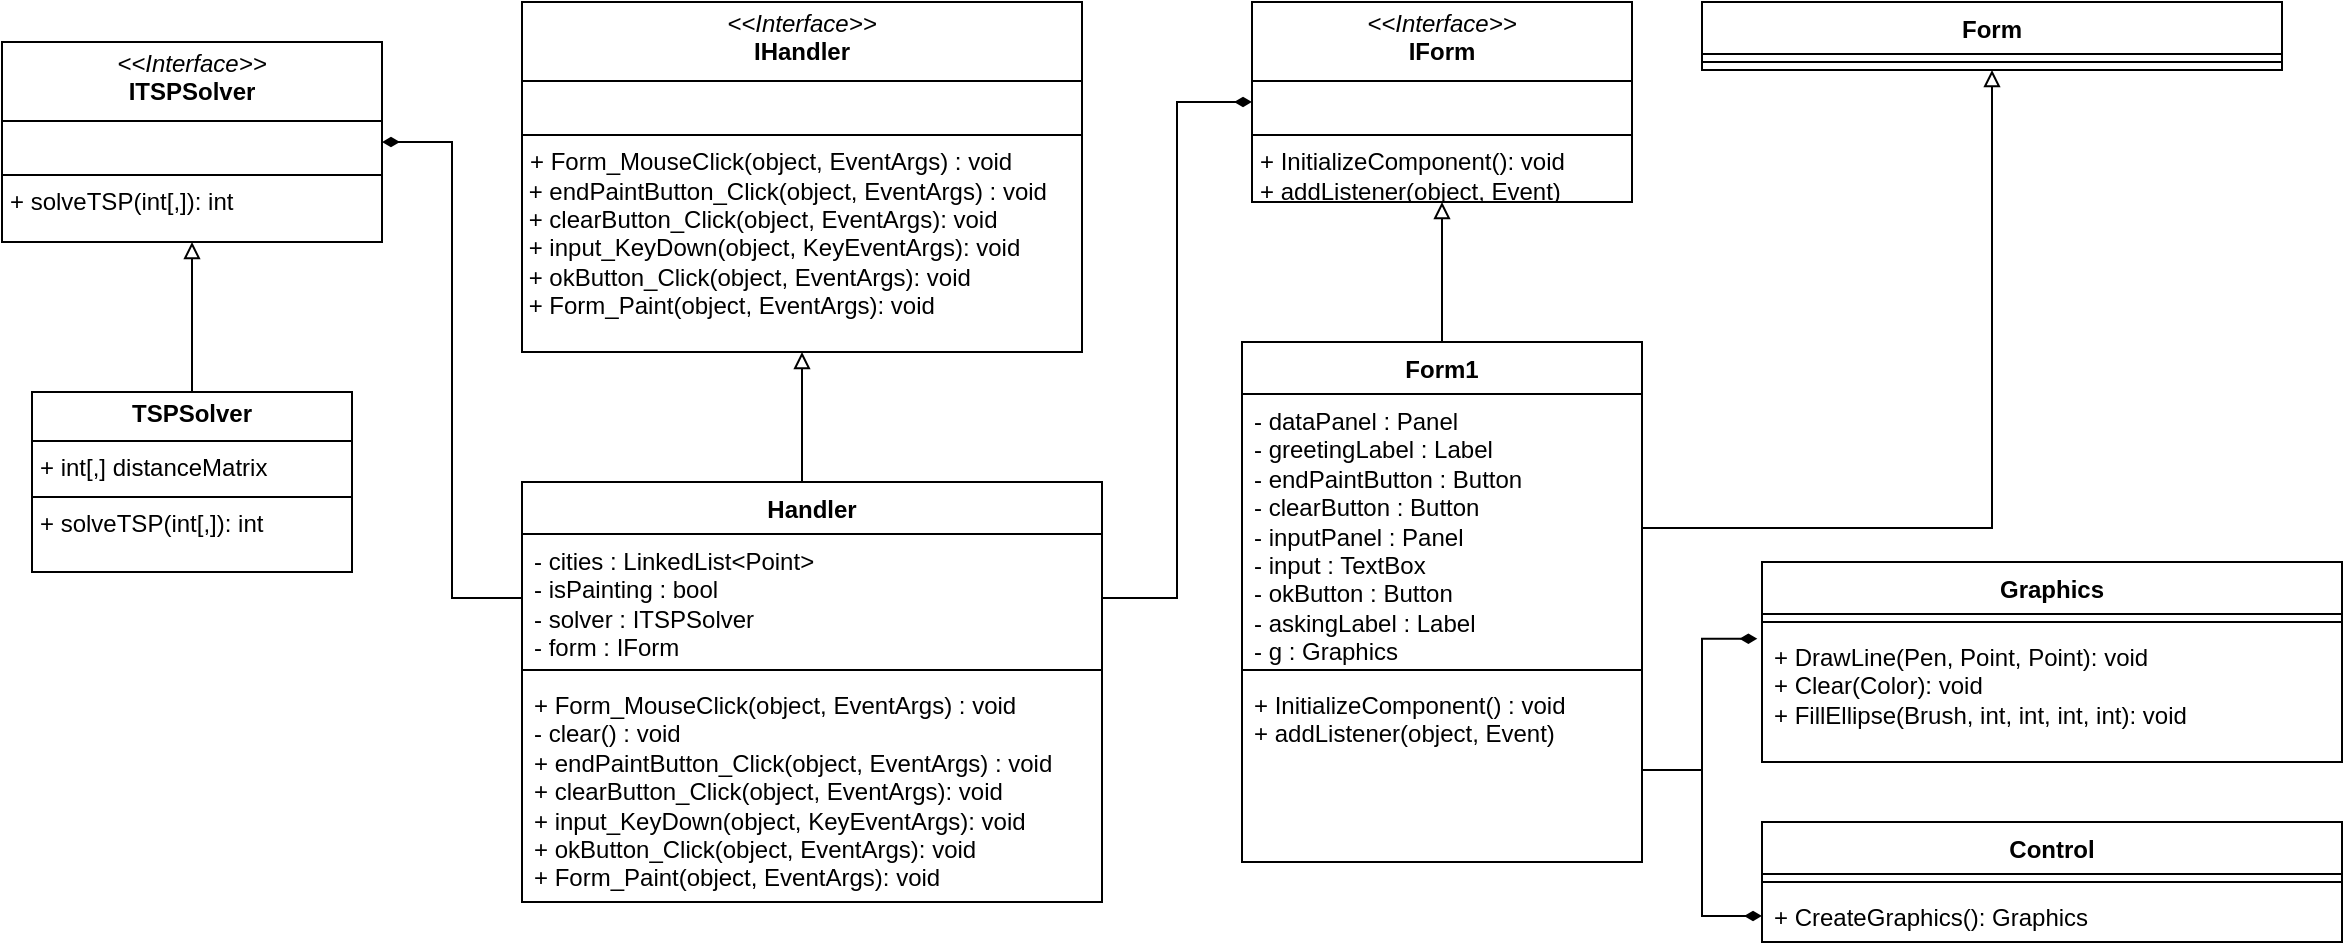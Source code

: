 <mxfile version="24.2.5" type="device">
  <diagram id="C5RBs43oDa-KdzZeNtuy" name="Page-1">
    <mxGraphModel dx="1300" dy="840" grid="1" gridSize="10" guides="1" tooltips="1" connect="1" arrows="1" fold="1" page="1" pageScale="1" pageWidth="827" pageHeight="1169" math="0" shadow="0">
      <root>
        <mxCell id="WIyWlLk6GJQsqaUBKTNV-0" />
        <mxCell id="WIyWlLk6GJQsqaUBKTNV-1" parent="WIyWlLk6GJQsqaUBKTNV-0" />
        <mxCell id="PoX3Tbixl7XWIlUSt2Al-3" style="edgeStyle=orthogonalEdgeStyle;rounded=0;orthogonalLoop=1;jettySize=auto;html=1;entryX=0.5;entryY=1;entryDx=0;entryDy=0;endArrow=block;endFill=0;exitX=0.5;exitY=0;exitDx=0;exitDy=0;" parent="WIyWlLk6GJQsqaUBKTNV-1" source="4KKPEKoAchmgExCaxROR-12" target="PoX3Tbixl7XWIlUSt2Al-2" edge="1">
          <mxGeometry relative="1" as="geometry">
            <mxPoint x="120" y="520" as="sourcePoint" />
          </mxGeometry>
        </mxCell>
        <mxCell id="PoX3Tbixl7XWIlUSt2Al-2" value="&lt;p style=&quot;margin:0px;margin-top:4px;text-align:center;&quot;&gt;&lt;i&gt;&amp;lt;&amp;lt;Interface&amp;gt;&amp;gt;&lt;/i&gt;&lt;br&gt;&lt;b&gt;ITSPSolver&lt;/b&gt;&lt;/p&gt;&lt;hr size=&quot;1&quot; style=&quot;border-style:solid;&quot;&gt;&lt;p style=&quot;margin:0px;margin-left:4px;&quot;&gt;&lt;br&gt;&lt;/p&gt;&lt;hr size=&quot;1&quot; style=&quot;border-style:solid;&quot;&gt;&lt;p style=&quot;margin:0px;margin-left:4px;&quot;&gt;+ solveTSP(int[,]): int&lt;br&gt;&lt;br&gt;&lt;/p&gt;" style="verticalAlign=top;align=left;overflow=fill;html=1;whiteSpace=wrap;" parent="WIyWlLk6GJQsqaUBKTNV-1" vertex="1">
          <mxGeometry x="60" y="320" width="190" height="100" as="geometry" />
        </mxCell>
        <mxCell id="PoX3Tbixl7XWIlUSt2Al-4" value="Form1" style="swimlane;fontStyle=1;align=center;verticalAlign=top;childLayout=stackLayout;horizontal=1;startSize=26;horizontalStack=0;resizeParent=1;resizeParentMax=0;resizeLast=0;collapsible=1;marginBottom=0;whiteSpace=wrap;html=1;" parent="WIyWlLk6GJQsqaUBKTNV-1" vertex="1">
          <mxGeometry x="680" y="470" width="200" height="260" as="geometry" />
        </mxCell>
        <object label="- dataPanel : Panel&lt;div&gt;- greetingLabel : Label&lt;/div&gt;&lt;div&gt;- endPaintButton : Button&lt;/div&gt;&lt;div&gt;- clearButton : Button&lt;/div&gt;&lt;div&gt;- inputPanel : Panel&lt;/div&gt;&lt;div&gt;- input : TextBox&lt;/div&gt;&lt;div&gt;- okButton : Button&lt;/div&gt;&lt;div&gt;- askingLabel : Label&lt;/div&gt;&lt;div&gt;- g : Graphics&lt;/div&gt;" id="PoX3Tbixl7XWIlUSt2Al-5">
          <mxCell style="text;strokeColor=none;fillColor=none;align=left;verticalAlign=top;spacingLeft=4;spacingRight=4;overflow=hidden;rotatable=0;points=[[0,0.5],[1,0.5]];portConstraint=eastwest;whiteSpace=wrap;html=1;" parent="PoX3Tbixl7XWIlUSt2Al-4" vertex="1">
            <mxGeometry y="26" width="200" height="134" as="geometry" />
          </mxCell>
        </object>
        <mxCell id="PoX3Tbixl7XWIlUSt2Al-6" value="" style="line;strokeWidth=1;fillColor=none;align=left;verticalAlign=middle;spacingTop=-1;spacingLeft=3;spacingRight=3;rotatable=0;labelPosition=right;points=[];portConstraint=eastwest;strokeColor=inherit;" parent="PoX3Tbixl7XWIlUSt2Al-4" vertex="1">
          <mxGeometry y="160" width="200" height="8" as="geometry" />
        </mxCell>
        <mxCell id="PoX3Tbixl7XWIlUSt2Al-7" value="+ InitializeComponent() : void&lt;div&gt;+ addListener(object, Event)&amp;nbsp;&lt;/div&gt;" style="text;strokeColor=none;fillColor=none;align=left;verticalAlign=top;spacingLeft=4;spacingRight=4;overflow=hidden;rotatable=0;points=[[0,0.5],[1,0.5]];portConstraint=eastwest;whiteSpace=wrap;html=1;" parent="PoX3Tbixl7XWIlUSt2Al-4" vertex="1">
          <mxGeometry y="168" width="200" height="92" as="geometry" />
        </mxCell>
        <mxCell id="QtbhQSRDIU_063GqWDVh-0" value="Handler" style="swimlane;fontStyle=1;align=center;verticalAlign=top;childLayout=stackLayout;horizontal=1;startSize=26;horizontalStack=0;resizeParent=1;resizeParentMax=0;resizeLast=0;collapsible=1;marginBottom=0;whiteSpace=wrap;html=1;" parent="WIyWlLk6GJQsqaUBKTNV-1" vertex="1">
          <mxGeometry x="320" y="540" width="290" height="210" as="geometry" />
        </mxCell>
        <mxCell id="QtbhQSRDIU_063GqWDVh-1" value="&lt;div&gt;- cities : LinkedList&amp;lt;Point&amp;gt;&lt;/div&gt;&lt;div&gt;- isPainting : bool&lt;/div&gt;&lt;div&gt;- solver : ITSPSolver&lt;/div&gt;&lt;div&gt;- form : IForm&lt;/div&gt;" style="text;strokeColor=none;fillColor=none;align=left;verticalAlign=top;spacingLeft=4;spacingRight=4;overflow=hidden;rotatable=0;points=[[0,0.5],[1,0.5]];portConstraint=eastwest;whiteSpace=wrap;html=1;" parent="QtbhQSRDIU_063GqWDVh-0" vertex="1">
          <mxGeometry y="26" width="290" height="64" as="geometry" />
        </mxCell>
        <mxCell id="QtbhQSRDIU_063GqWDVh-2" value="" style="line;strokeWidth=1;fillColor=none;align=left;verticalAlign=middle;spacingTop=-1;spacingLeft=3;spacingRight=3;rotatable=0;labelPosition=right;points=[];portConstraint=eastwest;strokeColor=inherit;" parent="QtbhQSRDIU_063GqWDVh-0" vertex="1">
          <mxGeometry y="90" width="290" height="8" as="geometry" />
        </mxCell>
        <mxCell id="QtbhQSRDIU_063GqWDVh-3" value="+ Form_MouseClick(object, EventArgs) : void&lt;div&gt;- clear() : void&lt;/div&gt;&lt;div&gt;+ endPaintButton_Click(object, EventArgs) : void&lt;/div&gt;&lt;div&gt;+ clearButton_Click(object, EventArgs): void&lt;/div&gt;&lt;div&gt;+ input_KeyDown(object, KeyEventArgs): void&lt;br&gt;&lt;/div&gt;&lt;div&gt;+ okButton_Click(object, EventArgs): void&lt;br&gt;&lt;/div&gt;&lt;div&gt;+ Form_Paint(object, EventArgs): void&lt;br&gt;&lt;/div&gt;" style="text;strokeColor=none;fillColor=none;align=left;verticalAlign=top;spacingLeft=4;spacingRight=4;overflow=hidden;rotatable=0;points=[[0,0.5],[1,0.5]];portConstraint=eastwest;whiteSpace=wrap;html=1;" parent="QtbhQSRDIU_063GqWDVh-0" vertex="1">
          <mxGeometry y="98" width="290" height="112" as="geometry" />
        </mxCell>
        <mxCell id="QtbhQSRDIU_063GqWDVh-4" value="&lt;p style=&quot;margin:0px;margin-top:4px;text-align:center;&quot;&gt;&lt;i&gt;&amp;lt;&amp;lt;Interface&amp;gt;&amp;gt;&lt;/i&gt;&lt;br&gt;&lt;b&gt;IHandler&lt;/b&gt;&lt;/p&gt;&lt;hr size=&quot;1&quot; style=&quot;border-style:solid;&quot;&gt;&lt;p style=&quot;margin:0px;margin-left:4px;&quot;&gt;&lt;br&gt;&lt;/p&gt;&lt;hr size=&quot;1&quot; style=&quot;border-style:solid;&quot;&gt;&lt;p style=&quot;margin:0px;margin-left:4px;&quot;&gt;+ Form_MouseClick(object, EventArgs) : void&lt;/p&gt;&lt;div&gt;&amp;nbsp;+ endPaintButton_Click(object, EventArgs) : void&lt;/div&gt;&lt;div&gt;&amp;nbsp;+ clearButton_Click(object, EventArgs): void&lt;/div&gt;&lt;div&gt;&amp;nbsp;+ input_KeyDown(object, KeyEventArgs): void&lt;br&gt;&lt;/div&gt;&lt;div&gt;&amp;nbsp;+ okButton_Click(object, EventArgs): void&lt;br&gt;&lt;/div&gt;&lt;div&gt;&amp;nbsp;+ Form_Paint(object, EventArgs): void&lt;/div&gt;" style="verticalAlign=top;align=left;overflow=fill;html=1;whiteSpace=wrap;" parent="WIyWlLk6GJQsqaUBKTNV-1" vertex="1">
          <mxGeometry x="320" y="300" width="280" height="175" as="geometry" />
        </mxCell>
        <mxCell id="QtbhQSRDIU_063GqWDVh-5" style="edgeStyle=orthogonalEdgeStyle;rounded=0;orthogonalLoop=1;jettySize=auto;html=1;exitX=0.5;exitY=0;exitDx=0;exitDy=0;entryX=0.5;entryY=1;entryDx=0;entryDy=0;endArrow=block;endFill=0;" parent="WIyWlLk6GJQsqaUBKTNV-1" source="QtbhQSRDIU_063GqWDVh-0" target="QtbhQSRDIU_063GqWDVh-4" edge="1">
          <mxGeometry relative="1" as="geometry">
            <mxPoint x="165" y="480" as="sourcePoint" />
            <mxPoint x="165" y="430" as="targetPoint" />
            <Array as="points">
              <mxPoint x="460" y="540" />
            </Array>
          </mxGeometry>
        </mxCell>
        <mxCell id="QtbhQSRDIU_063GqWDVh-6" style="edgeStyle=orthogonalEdgeStyle;rounded=0;orthogonalLoop=1;jettySize=auto;html=1;exitX=0;exitY=0.5;exitDx=0;exitDy=0;entryX=1;entryY=0.5;entryDx=0;entryDy=0;endArrow=diamondThin;endFill=1;" parent="WIyWlLk6GJQsqaUBKTNV-1" source="QtbhQSRDIU_063GqWDVh-1" target="PoX3Tbixl7XWIlUSt2Al-2" edge="1">
          <mxGeometry relative="1" as="geometry" />
        </mxCell>
        <mxCell id="4KKPEKoAchmgExCaxROR-0" value="Graphics" style="swimlane;fontStyle=1;align=center;verticalAlign=top;childLayout=stackLayout;horizontal=1;startSize=26;horizontalStack=0;resizeParent=1;resizeParentMax=0;resizeLast=0;collapsible=1;marginBottom=0;whiteSpace=wrap;html=1;" parent="WIyWlLk6GJQsqaUBKTNV-1" vertex="1">
          <mxGeometry x="940" y="580" width="290" height="100" as="geometry" />
        </mxCell>
        <mxCell id="4KKPEKoAchmgExCaxROR-2" value="" style="line;strokeWidth=1;fillColor=none;align=left;verticalAlign=middle;spacingTop=-1;spacingLeft=3;spacingRight=3;rotatable=0;labelPosition=right;points=[];portConstraint=eastwest;strokeColor=inherit;" parent="4KKPEKoAchmgExCaxROR-0" vertex="1">
          <mxGeometry y="26" width="290" height="8" as="geometry" />
        </mxCell>
        <mxCell id="4KKPEKoAchmgExCaxROR-3" value="+&amp;nbsp;DrawLine(Pen, Point, Point): void&lt;div&gt;+ Clear(Color): void&lt;/div&gt;&lt;div&gt;+&amp;nbsp;FillEllipse(Brush, int, int, int, int): void&lt;/div&gt;&lt;div&gt;&lt;br&gt;&lt;/div&gt;" style="text;strokeColor=none;fillColor=none;align=left;verticalAlign=top;spacingLeft=4;spacingRight=4;overflow=hidden;rotatable=0;points=[[0,0.5],[1,0.5]];portConstraint=eastwest;whiteSpace=wrap;html=1;" parent="4KKPEKoAchmgExCaxROR-0" vertex="1">
          <mxGeometry y="34" width="290" height="66" as="geometry" />
        </mxCell>
        <mxCell id="4KKPEKoAchmgExCaxROR-4" value="Control" style="swimlane;fontStyle=1;align=center;verticalAlign=top;childLayout=stackLayout;horizontal=1;startSize=26;horizontalStack=0;resizeParent=1;resizeParentMax=0;resizeLast=0;collapsible=1;marginBottom=0;whiteSpace=wrap;html=1;" parent="WIyWlLk6GJQsqaUBKTNV-1" vertex="1">
          <mxGeometry x="940" y="710" width="290" height="60" as="geometry" />
        </mxCell>
        <mxCell id="4KKPEKoAchmgExCaxROR-5" value="" style="line;strokeWidth=1;fillColor=none;align=left;verticalAlign=middle;spacingTop=-1;spacingLeft=3;spacingRight=3;rotatable=0;labelPosition=right;points=[];portConstraint=eastwest;strokeColor=inherit;" parent="4KKPEKoAchmgExCaxROR-4" vertex="1">
          <mxGeometry y="26" width="290" height="8" as="geometry" />
        </mxCell>
        <mxCell id="4KKPEKoAchmgExCaxROR-6" value="&lt;div&gt;+ CreateGraphics(): Graphics&lt;/div&gt;" style="text;strokeColor=none;fillColor=none;align=left;verticalAlign=top;spacingLeft=4;spacingRight=4;overflow=hidden;rotatable=0;points=[[0,0.5],[1,0.5]];portConstraint=eastwest;whiteSpace=wrap;html=1;" parent="4KKPEKoAchmgExCaxROR-4" vertex="1">
          <mxGeometry y="34" width="290" height="26" as="geometry" />
        </mxCell>
        <mxCell id="4KKPEKoAchmgExCaxROR-9" value="&lt;p style=&quot;margin:0px;margin-top:4px;text-align:center;&quot;&gt;&lt;i&gt;&amp;lt;&amp;lt;Interface&amp;gt;&amp;gt;&lt;/i&gt;&lt;br&gt;&lt;b&gt;IForm&lt;/b&gt;&lt;/p&gt;&lt;hr size=&quot;1&quot; style=&quot;border-style:solid;&quot;&gt;&lt;p style=&quot;margin:0px;margin-left:4px;&quot;&gt;&lt;br&gt;&lt;/p&gt;&lt;hr size=&quot;1&quot; style=&quot;border-style:solid;&quot;&gt;&lt;p style=&quot;margin:0px;margin-left:4px;&quot;&gt;+ InitializeComponent(): void&lt;br&gt;+ addListener(object, Event)&lt;/p&gt;" style="verticalAlign=top;align=left;overflow=fill;html=1;whiteSpace=wrap;" parent="WIyWlLk6GJQsqaUBKTNV-1" vertex="1">
          <mxGeometry x="685" y="300" width="190" height="100" as="geometry" />
        </mxCell>
        <mxCell id="4KKPEKoAchmgExCaxROR-10" style="edgeStyle=orthogonalEdgeStyle;rounded=0;orthogonalLoop=1;jettySize=auto;html=1;endArrow=block;endFill=0;" parent="WIyWlLk6GJQsqaUBKTNV-1" source="PoX3Tbixl7XWIlUSt2Al-4" target="4KKPEKoAchmgExCaxROR-9" edge="1">
          <mxGeometry relative="1" as="geometry">
            <mxPoint x="175" y="480" as="sourcePoint" />
            <mxPoint x="175" y="430" as="targetPoint" />
          </mxGeometry>
        </mxCell>
        <mxCell id="4KKPEKoAchmgExCaxROR-12" value="&lt;p style=&quot;margin:0px;margin-top:4px;text-align:center;&quot;&gt;&lt;b&gt;TSPSolver&lt;/b&gt;&lt;/p&gt;&lt;hr size=&quot;1&quot; style=&quot;border-style:solid;&quot;&gt;&lt;p style=&quot;margin:0px;margin-left:4px;&quot;&gt;+&amp;nbsp;&lt;span style=&quot;background-color: initial;&quot;&gt;int[,] distanceMatrix&lt;/span&gt;&lt;/p&gt;&lt;hr size=&quot;1&quot; style=&quot;border-style:solid;&quot;&gt;&lt;p style=&quot;margin:0px;margin-left:4px;&quot;&gt;+ solveTSP(int[,]): int&lt;/p&gt;" style="verticalAlign=top;align=left;overflow=fill;html=1;whiteSpace=wrap;" parent="WIyWlLk6GJQsqaUBKTNV-1" vertex="1">
          <mxGeometry x="75" y="495" width="160" height="90" as="geometry" />
        </mxCell>
        <mxCell id="4KKPEKoAchmgExCaxROR-13" style="edgeStyle=orthogonalEdgeStyle;rounded=0;orthogonalLoop=1;jettySize=auto;html=1;exitX=1;exitY=0.5;exitDx=0;exitDy=0;entryX=0;entryY=0.5;entryDx=0;entryDy=0;endArrow=diamondThin;endFill=1;" parent="WIyWlLk6GJQsqaUBKTNV-1" source="QtbhQSRDIU_063GqWDVh-1" target="4KKPEKoAchmgExCaxROR-9" edge="1">
          <mxGeometry relative="1" as="geometry" />
        </mxCell>
        <mxCell id="XE76CFKUvdyXjYQ4Z6Zw-0" value="Form" style="swimlane;fontStyle=1;align=center;verticalAlign=top;childLayout=stackLayout;horizontal=1;startSize=26;horizontalStack=0;resizeParent=1;resizeParentMax=0;resizeLast=0;collapsible=1;marginBottom=0;whiteSpace=wrap;html=1;" parent="WIyWlLk6GJQsqaUBKTNV-1" vertex="1">
          <mxGeometry x="910" y="300" width="290" height="34" as="geometry" />
        </mxCell>
        <mxCell id="XE76CFKUvdyXjYQ4Z6Zw-1" value="" style="line;strokeWidth=1;fillColor=none;align=left;verticalAlign=middle;spacingTop=-1;spacingLeft=3;spacingRight=3;rotatable=0;labelPosition=right;points=[];portConstraint=eastwest;strokeColor=inherit;" parent="XE76CFKUvdyXjYQ4Z6Zw-0" vertex="1">
          <mxGeometry y="26" width="290" height="8" as="geometry" />
        </mxCell>
        <mxCell id="XE76CFKUvdyXjYQ4Z6Zw-3" style="edgeStyle=orthogonalEdgeStyle;rounded=0;orthogonalLoop=1;jettySize=auto;html=1;endArrow=block;endFill=0;" parent="WIyWlLk6GJQsqaUBKTNV-1" source="PoX3Tbixl7XWIlUSt2Al-5" target="XE76CFKUvdyXjYQ4Z6Zw-0" edge="1">
          <mxGeometry relative="1" as="geometry">
            <mxPoint x="790" y="480" as="sourcePoint" />
            <mxPoint x="790" y="410" as="targetPoint" />
          </mxGeometry>
        </mxCell>
        <mxCell id="XE76CFKUvdyXjYQ4Z6Zw-4" style="edgeStyle=orthogonalEdgeStyle;rounded=0;orthogonalLoop=1;jettySize=auto;html=1;exitX=1;exitY=0.5;exitDx=0;exitDy=0;entryX=-0.008;entryY=0.066;entryDx=0;entryDy=0;entryPerimeter=0;endArrow=diamondThin;endFill=1;" parent="WIyWlLk6GJQsqaUBKTNV-1" source="PoX3Tbixl7XWIlUSt2Al-7" target="4KKPEKoAchmgExCaxROR-3" edge="1">
          <mxGeometry relative="1" as="geometry" />
        </mxCell>
        <mxCell id="XE76CFKUvdyXjYQ4Z6Zw-5" style="edgeStyle=orthogonalEdgeStyle;rounded=0;orthogonalLoop=1;jettySize=auto;html=1;exitX=1;exitY=0.5;exitDx=0;exitDy=0;entryX=0;entryY=0.5;entryDx=0;entryDy=0;endArrow=diamondThin;endFill=1;" parent="WIyWlLk6GJQsqaUBKTNV-1" source="PoX3Tbixl7XWIlUSt2Al-7" target="4KKPEKoAchmgExCaxROR-6" edge="1">
          <mxGeometry relative="1" as="geometry" />
        </mxCell>
      </root>
    </mxGraphModel>
  </diagram>
</mxfile>
